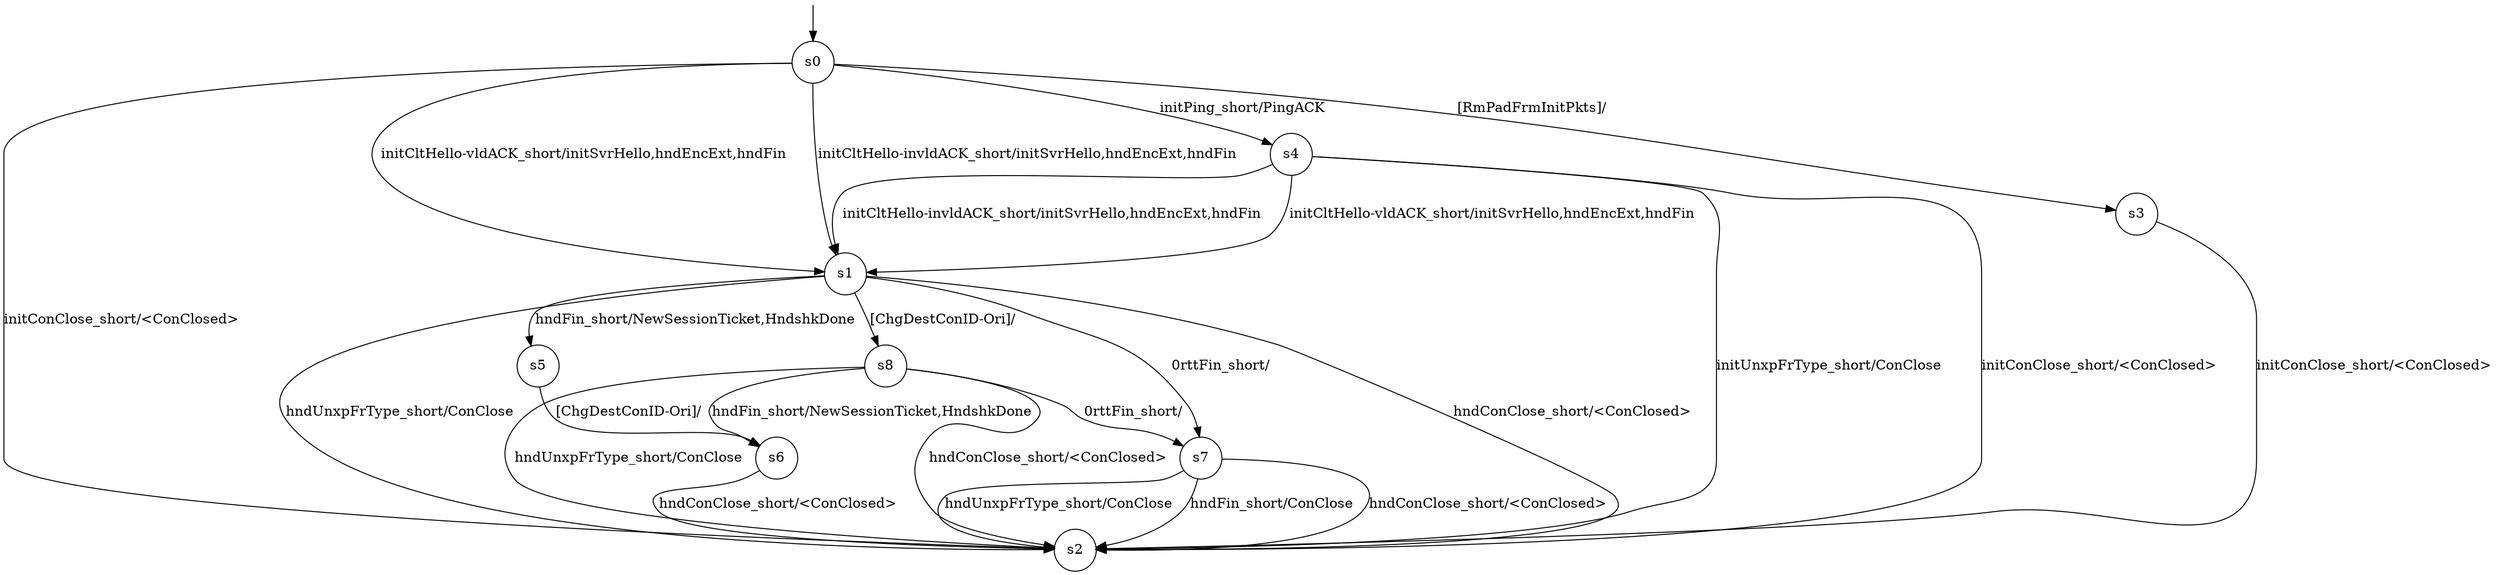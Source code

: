 digraph g {

s0 [shape="circle" label="s0"];
s1 [shape="circle" label="s1"];
s2 [shape="circle" label="s2"];
s3 [shape="circle" label="s3"];
s4 [shape="circle" label="s4"];
s5 [shape="circle" label="s5"];
s6 [shape="circle" label="s6"];
s7 [shape="circle" label="s7"];
s8 [shape="circle" label="s8"];
s0 -> s4 [label="initPing_short/PingACK "];
s0 -> s2 [label="initConClose_short/<ConClosed> "];
s0 -> s1 [label="initCltHello-vldACK_short/initSvrHello,hndEncExt,hndFin "];
s0 -> s1 [label="initCltHello-invldACK_short/initSvrHello,hndEncExt,hndFin "];
s0 -> s3 [label="[RmPadFrmInitPkts]/ "];
s1 -> s5 [label="hndFin_short/NewSessionTicket,HndshkDone "];
s1 -> s2 [label="hndConClose_short/<ConClosed> "];
s1 -> s2 [label="hndUnxpFrType_short/ConClose "];
s1 -> s7 [label="0rttFin_short/ "];
s1 -> s8 [label="[ChgDestConID-Ori]/ "];
s3 -> s2 [label="initConClose_short/<ConClosed> "];
s4 -> s2 [label="initConClose_short/<ConClosed> "];
s4 -> s1 [label="initCltHello-vldACK_short/initSvrHello,hndEncExt,hndFin "];
s4 -> s1 [label="initCltHello-invldACK_short/initSvrHello,hndEncExt,hndFin "];
s4 -> s2 [label="initUnxpFrType_short/ConClose "];
s5 -> s6 [label="[ChgDestConID-Ori]/ "];
s6 -> s2 [label="hndConClose_short/<ConClosed> "];
s7 -> s2 [label="hndFin_short/ConClose "];
s7 -> s2 [label="hndConClose_short/<ConClosed> "];
s7 -> s2 [label="hndUnxpFrType_short/ConClose "];
s8 -> s6 [label="hndFin_short/NewSessionTicket,HndshkDone "];
s8 -> s2 [label="hndConClose_short/<ConClosed> "];
s8 -> s2 [label="hndUnxpFrType_short/ConClose "];
s8 -> s7 [label="0rttFin_short/ "];

__start0 [label="" shape="none" width="0" height="0"];
__start0 -> s0;

}
